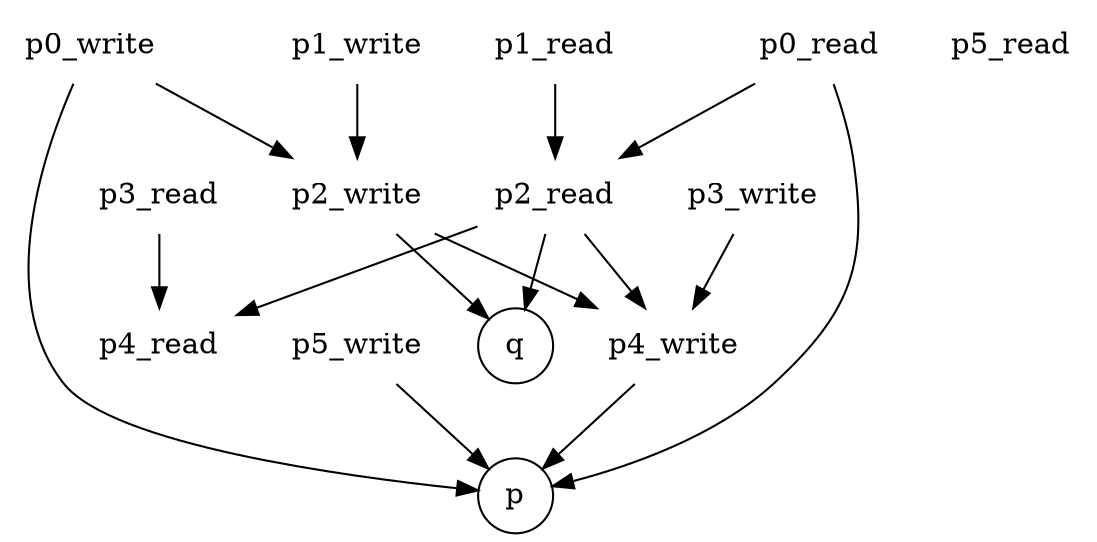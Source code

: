 digraph G {
   overlap=false;
   splies=true;
   sep=1;
   node [shape=none];

   p [shape=circle];
   q [shape=circle];

   p0_read;
   p0_write;

   p1_read;
   p1_write;

   p2_read;
   p2_write;

   p3_read;
   p3_write;

   p4_read;
   p4_write;

   p5_read;
   p5_write;

   // P0

   p0_read  -> p;
   p0_write -> p;
   // call to p2
   p0_read  -> p2_read;
   p0_write -> p2_write;

   // P1

   // call to p2
   p1_read  -> p2_read;
   p1_write -> p2_write;

   // P2

   p2_read  -> q;
   p2_write -> q;
   // maybe to p4
   p2_read  -> p4_read;
   p2_read  -> p4_write;
   p2_write -> p4_write;

   // P3

   // call to p4
   p3_read  -> p4_read;
   p3_write -> p4_write;

   // P4

   p4_write -> p;

   // P5

   p5_write -> p;

}
